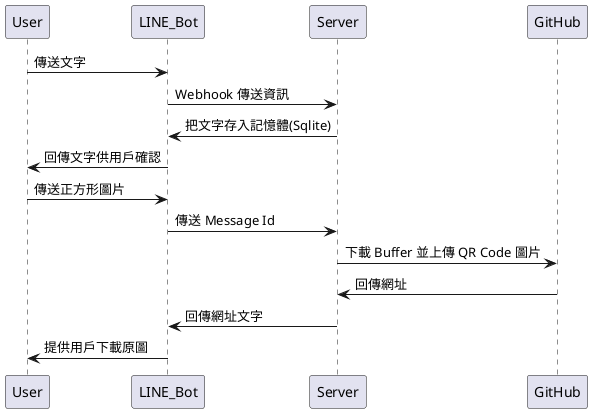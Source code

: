 @startuml
User ->LINE_Bot: 傳送文字
LINE_Bot -> Server: Webhook 傳送資訊
Server -> LINE_Bot: 把文字存入記憶體(Sqlite)
LINE_Bot -> User: 回傳文字供用戶確認

User->LINE_Bot: 傳送正方形圖片
LINE_Bot->Server:傳送 Message Id
Server->GitHub: 下載 Buffer 並上傳 QR Code 圖片
GitHub->Server: 回傳網址
Server->LINE_Bot: 回傳網址文字
LINE_Bot->User: 提供用戶下載原圖
@enduml
